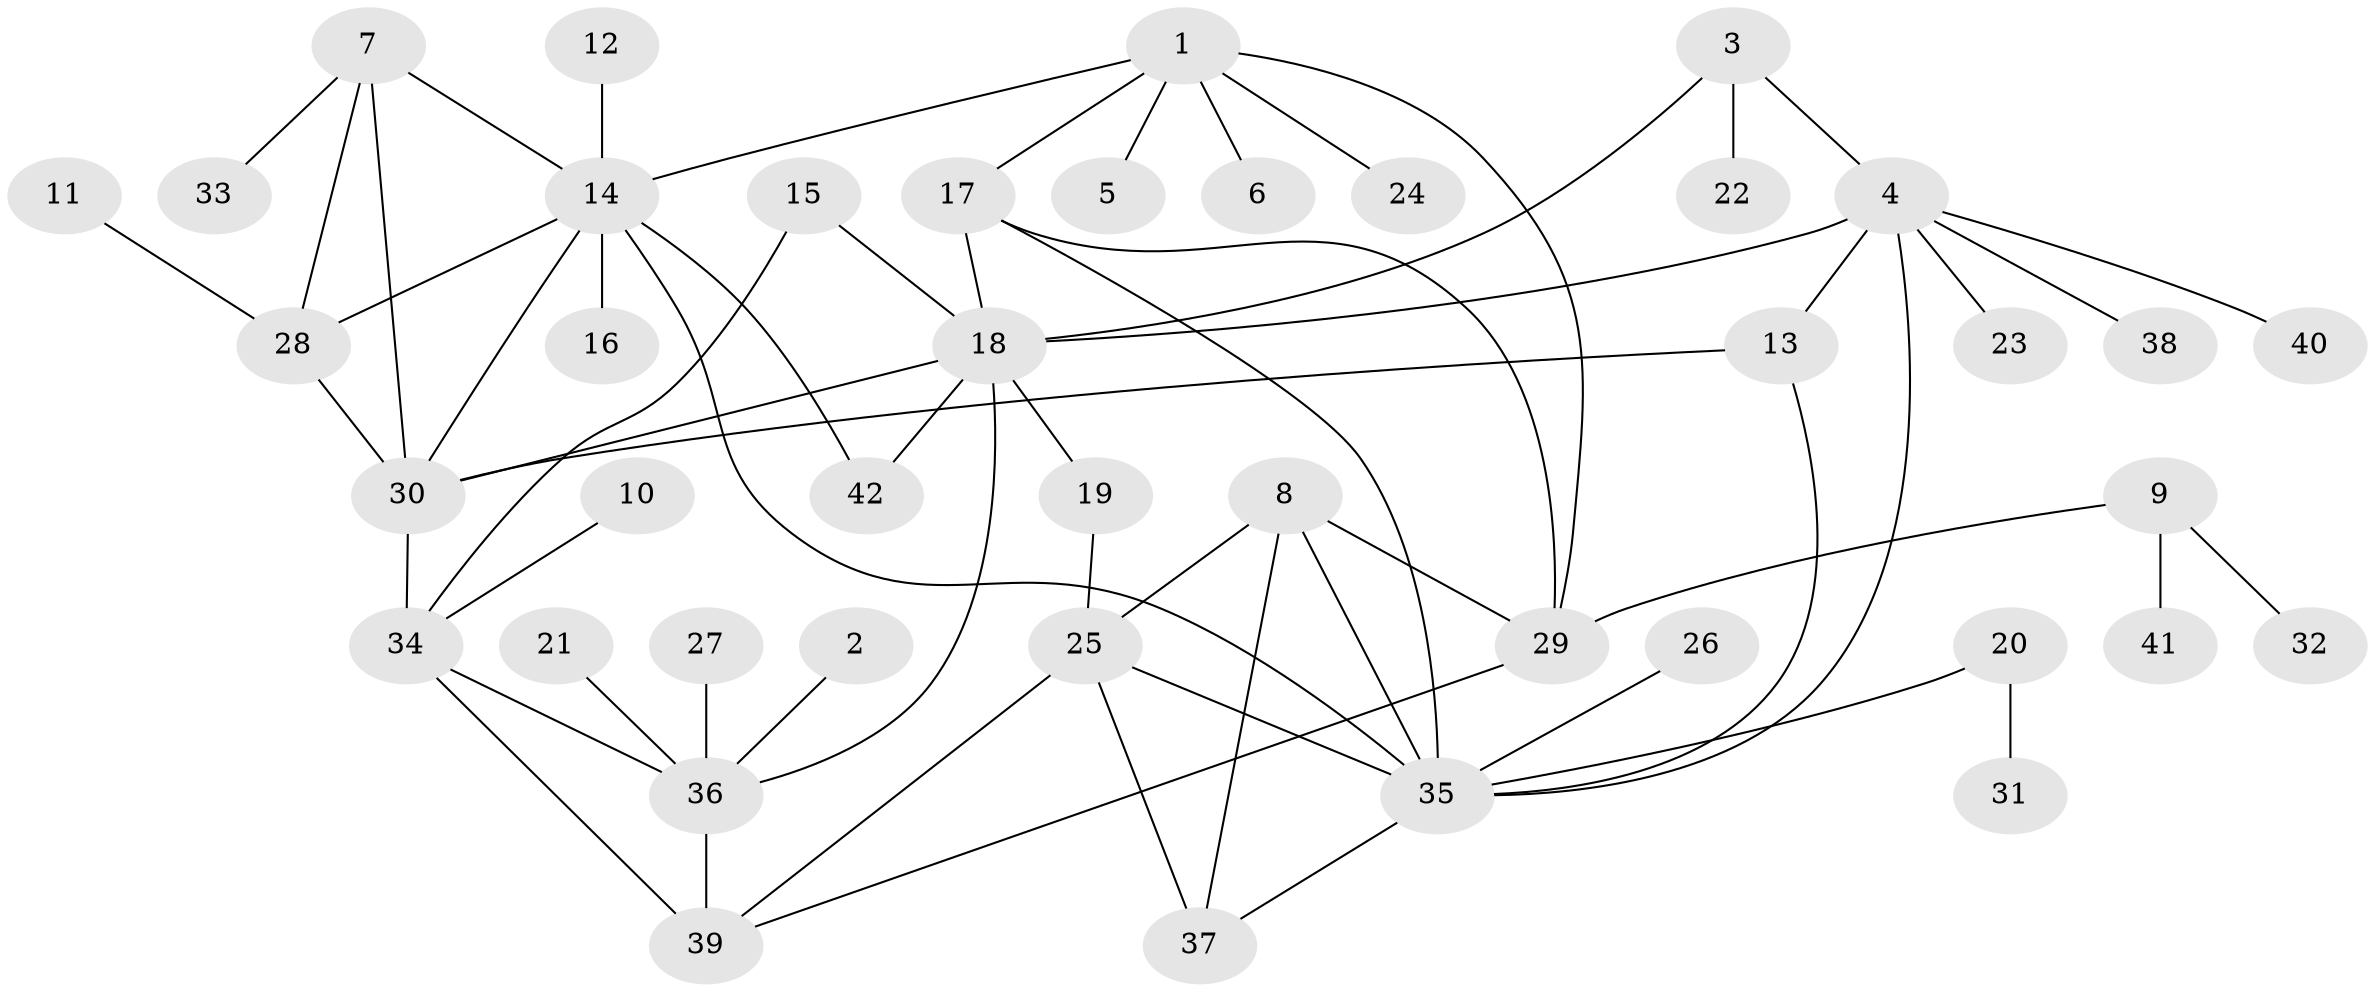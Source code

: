 // original degree distribution, {10: 0.023809523809523808, 5: 0.05952380952380952, 7: 0.047619047619047616, 11: 0.011904761904761904, 3: 0.047619047619047616, 8: 0.023809523809523808, 4: 0.03571428571428571, 6: 0.023809523809523808, 9: 0.011904761904761904, 2: 0.17857142857142858, 1: 0.5357142857142857}
// Generated by graph-tools (version 1.1) at 2025/02/03/09/25 03:02:52]
// undirected, 42 vertices, 62 edges
graph export_dot {
graph [start="1"]
  node [color=gray90,style=filled];
  1;
  2;
  3;
  4;
  5;
  6;
  7;
  8;
  9;
  10;
  11;
  12;
  13;
  14;
  15;
  16;
  17;
  18;
  19;
  20;
  21;
  22;
  23;
  24;
  25;
  26;
  27;
  28;
  29;
  30;
  31;
  32;
  33;
  34;
  35;
  36;
  37;
  38;
  39;
  40;
  41;
  42;
  1 -- 5 [weight=1.0];
  1 -- 6 [weight=1.0];
  1 -- 14 [weight=1.0];
  1 -- 17 [weight=2.0];
  1 -- 24 [weight=1.0];
  1 -- 29 [weight=2.0];
  2 -- 36 [weight=1.0];
  3 -- 4 [weight=2.0];
  3 -- 18 [weight=2.0];
  3 -- 22 [weight=1.0];
  4 -- 13 [weight=1.0];
  4 -- 18 [weight=1.0];
  4 -- 23 [weight=1.0];
  4 -- 35 [weight=1.0];
  4 -- 38 [weight=1.0];
  4 -- 40 [weight=1.0];
  7 -- 14 [weight=1.0];
  7 -- 28 [weight=1.0];
  7 -- 30 [weight=1.0];
  7 -- 33 [weight=1.0];
  8 -- 25 [weight=1.0];
  8 -- 29 [weight=1.0];
  8 -- 35 [weight=1.0];
  8 -- 37 [weight=1.0];
  9 -- 29 [weight=1.0];
  9 -- 32 [weight=1.0];
  9 -- 41 [weight=1.0];
  10 -- 34 [weight=1.0];
  11 -- 28 [weight=1.0];
  12 -- 14 [weight=1.0];
  13 -- 30 [weight=1.0];
  13 -- 35 [weight=1.0];
  14 -- 16 [weight=1.0];
  14 -- 28 [weight=1.0];
  14 -- 30 [weight=1.0];
  14 -- 35 [weight=1.0];
  14 -- 42 [weight=1.0];
  15 -- 18 [weight=1.0];
  15 -- 34 [weight=1.0];
  17 -- 18 [weight=1.0];
  17 -- 29 [weight=1.0];
  17 -- 35 [weight=1.0];
  18 -- 19 [weight=1.0];
  18 -- 30 [weight=1.0];
  18 -- 36 [weight=1.0];
  18 -- 42 [weight=1.0];
  19 -- 25 [weight=1.0];
  20 -- 31 [weight=1.0];
  20 -- 35 [weight=1.0];
  21 -- 36 [weight=1.0];
  25 -- 35 [weight=1.0];
  25 -- 37 [weight=1.0];
  25 -- 39 [weight=1.0];
  26 -- 35 [weight=1.0];
  27 -- 36 [weight=1.0];
  28 -- 30 [weight=1.0];
  29 -- 39 [weight=1.0];
  30 -- 34 [weight=1.0];
  34 -- 36 [weight=1.0];
  34 -- 39 [weight=2.0];
  35 -- 37 [weight=1.0];
  36 -- 39 [weight=2.0];
}
